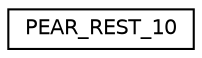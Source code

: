 digraph "Graphical Class Hierarchy"
{
 // LATEX_PDF_SIZE
  edge [fontname="Helvetica",fontsize="10",labelfontname="Helvetica",labelfontsize="10"];
  node [fontname="Helvetica",fontsize="10",shape=record];
  rankdir="LR";
  Node0 [label="PEAR_REST_10",height=0.2,width=0.4,color="black", fillcolor="white", style="filled",URL="$classPEAR__REST__10.html",tooltip=" "];
}
